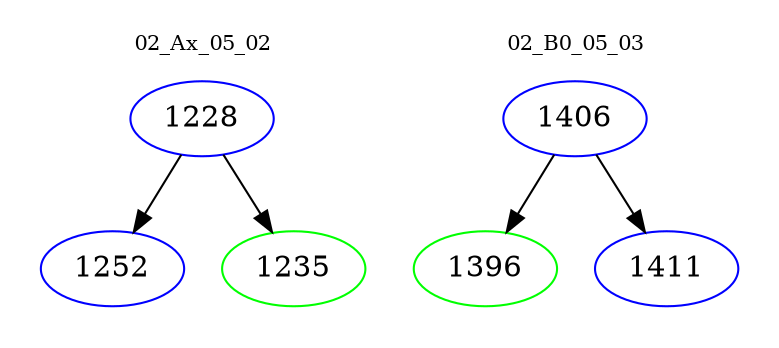 digraph{
subgraph cluster_0 {
color = white
label = "02_Ax_05_02";
fontsize=10;
T0_1228 [label="1228", color="blue"]
T0_1228 -> T0_1252 [color="black"]
T0_1252 [label="1252", color="blue"]
T0_1228 -> T0_1235 [color="black"]
T0_1235 [label="1235", color="green"]
}
subgraph cluster_1 {
color = white
label = "02_B0_05_03";
fontsize=10;
T1_1406 [label="1406", color="blue"]
T1_1406 -> T1_1396 [color="black"]
T1_1396 [label="1396", color="green"]
T1_1406 -> T1_1411 [color="black"]
T1_1411 [label="1411", color="blue"]
}
}
